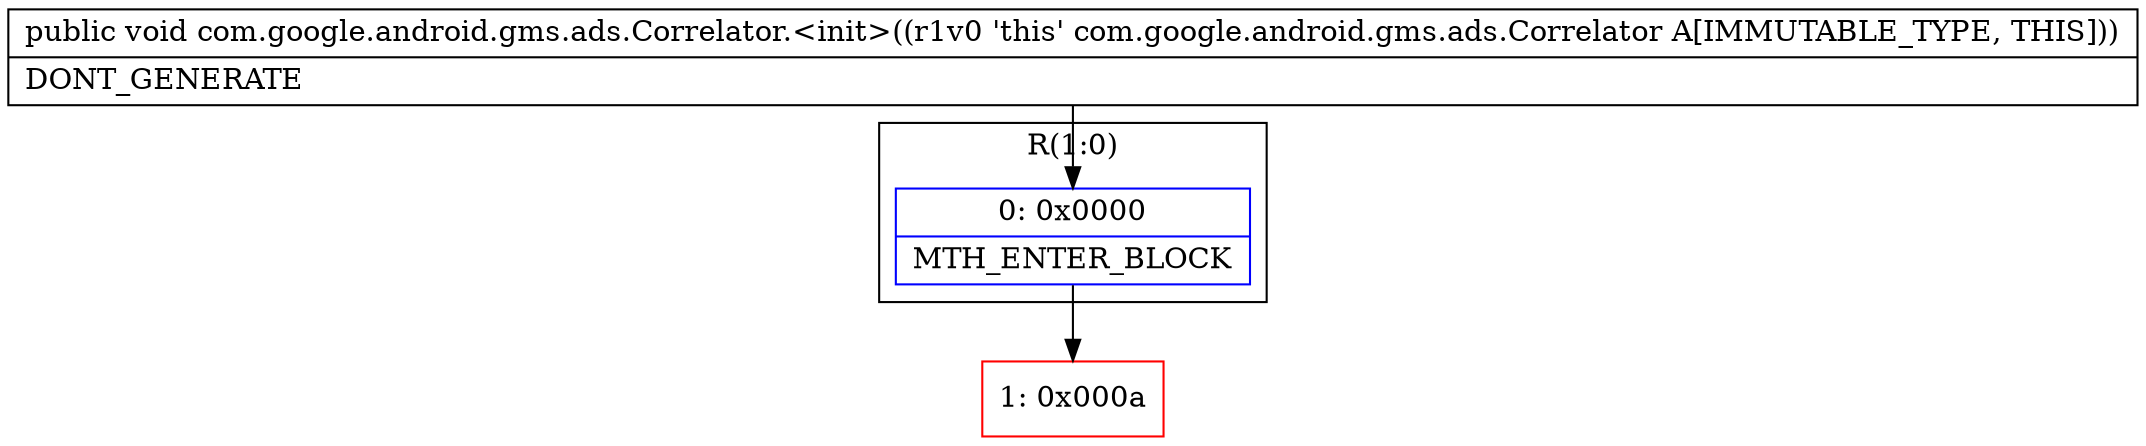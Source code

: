 digraph "CFG forcom.google.android.gms.ads.Correlator.\<init\>()V" {
subgraph cluster_Region_268241866 {
label = "R(1:0)";
node [shape=record,color=blue];
Node_0 [shape=record,label="{0\:\ 0x0000|MTH_ENTER_BLOCK\l}"];
}
Node_1 [shape=record,color=red,label="{1\:\ 0x000a}"];
MethodNode[shape=record,label="{public void com.google.android.gms.ads.Correlator.\<init\>((r1v0 'this' com.google.android.gms.ads.Correlator A[IMMUTABLE_TYPE, THIS]))  | DONT_GENERATE\l}"];
MethodNode -> Node_0;
Node_0 -> Node_1;
}


